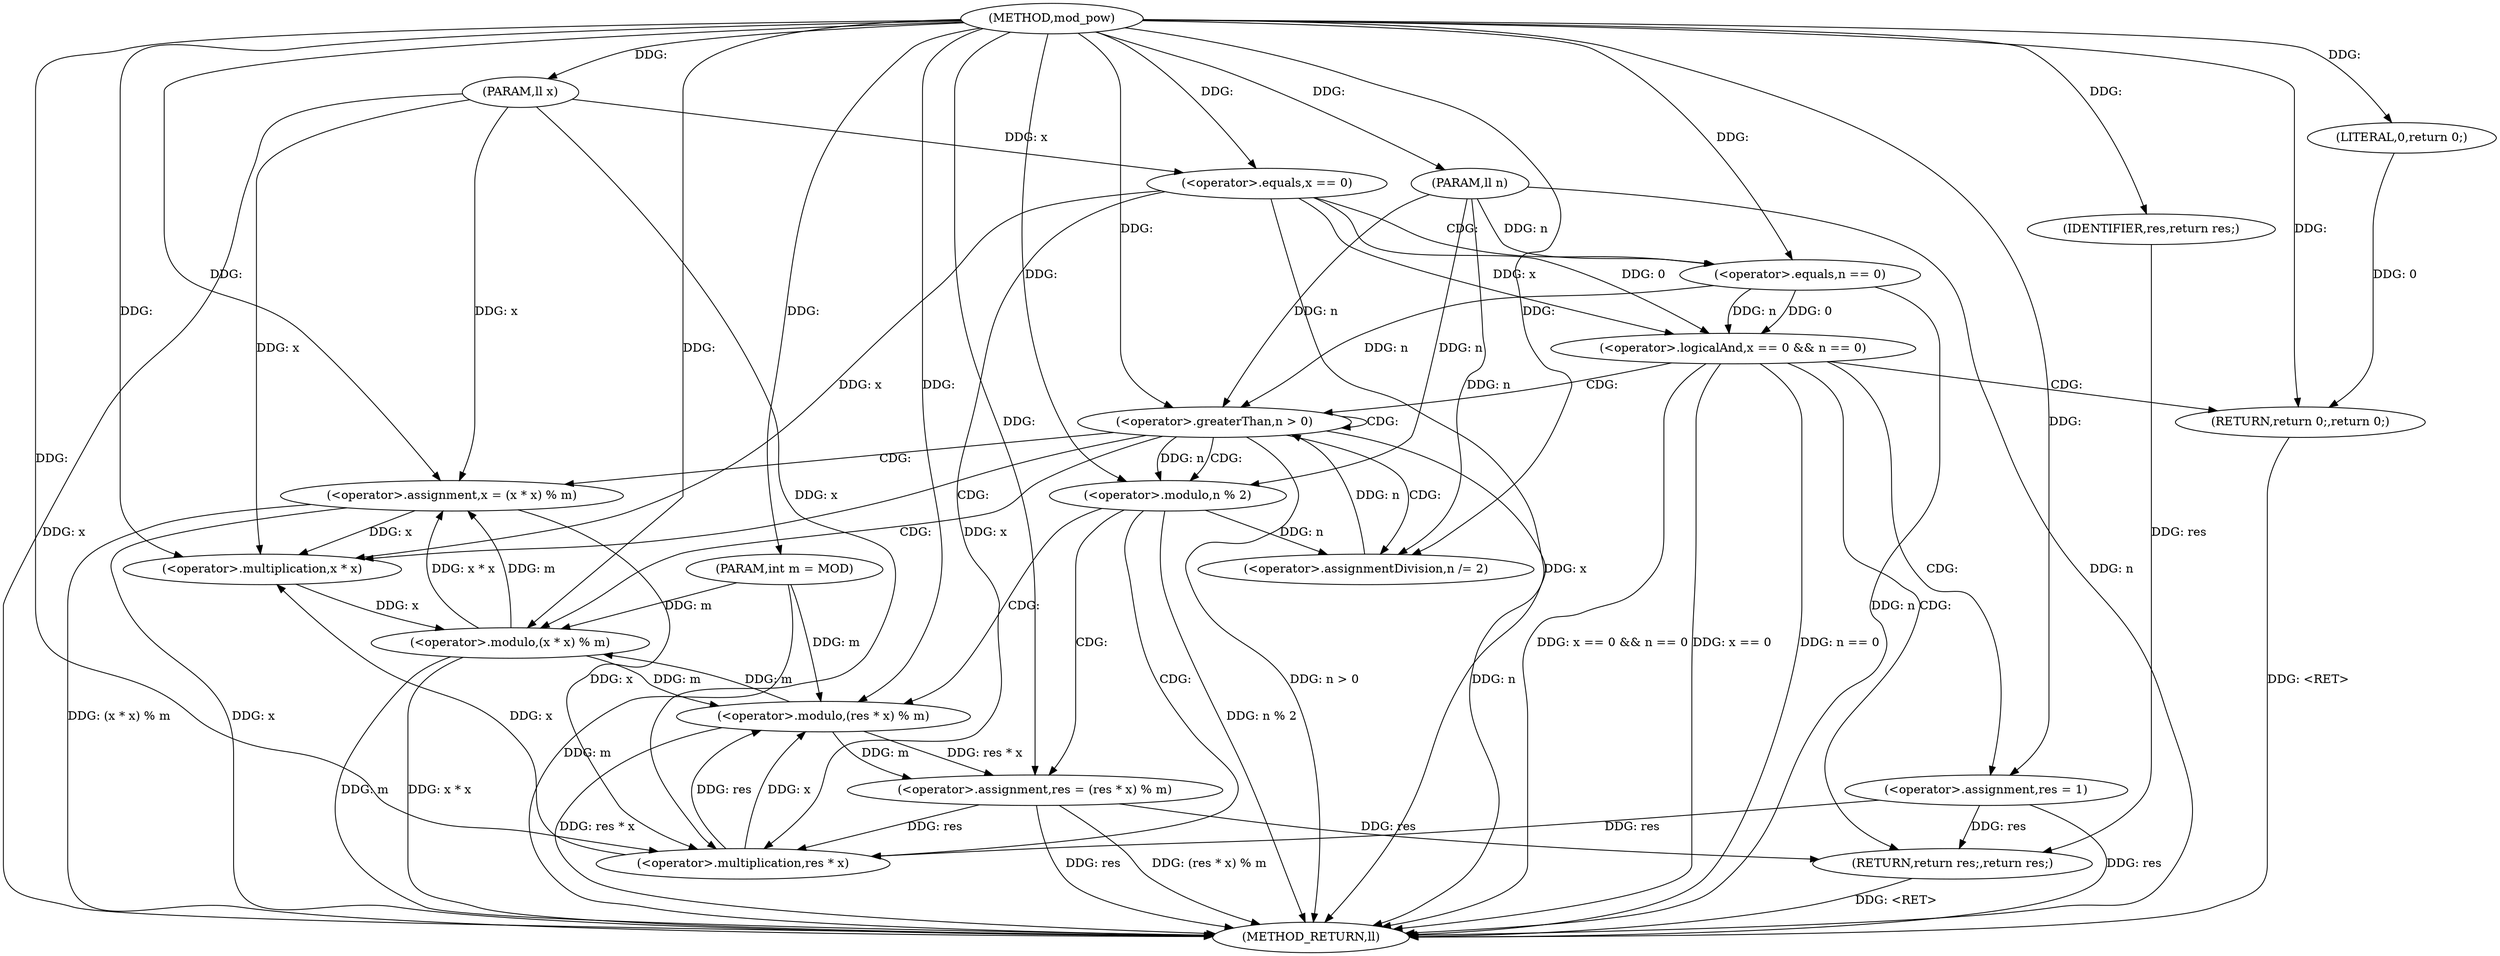 digraph "mod_pow" {  
"1000364" [label = "(METHOD,mod_pow)" ]
"1000411" [label = "(METHOD_RETURN,ll)" ]
"1000365" [label = "(PARAM,ll x)" ]
"1000366" [label = "(PARAM,ll n)" ]
"1000367" [label = "(PARAM,int m = MOD)" ]
"1000380" [label = "(<operator>.assignment,res = 1)" ]
"1000409" [label = "(RETURN,return res;,return res;)" ]
"1000370" [label = "(<operator>.logicalAnd,x == 0 && n == 0)" ]
"1000377" [label = "(RETURN,return 0;,return 0;)" ]
"1000384" [label = "(<operator>.greaterThan,n > 0)" ]
"1000410" [label = "(IDENTIFIER,res,return res;)" ]
"1000378" [label = "(LITERAL,0,return 0;)" ]
"1000399" [label = "(<operator>.assignment,x = (x * x) % m)" ]
"1000406" [label = "(<operator>.assignmentDivision,n /= 2)" ]
"1000371" [label = "(<operator>.equals,x == 0)" ]
"1000374" [label = "(<operator>.equals,n == 0)" ]
"1000389" [label = "(<operator>.modulo,n % 2)" ]
"1000392" [label = "(<operator>.assignment,res = (res * x) % m)" ]
"1000401" [label = "(<operator>.modulo,(x * x) % m)" ]
"1000394" [label = "(<operator>.modulo,(res * x) % m)" ]
"1000402" [label = "(<operator>.multiplication,x * x)" ]
"1000395" [label = "(<operator>.multiplication,res * x)" ]
  "1000409" -> "1000411"  [ label = "DDG: <RET>"] 
  "1000377" -> "1000411"  [ label = "DDG: <RET>"] 
  "1000365" -> "1000411"  [ label = "DDG: x"] 
  "1000366" -> "1000411"  [ label = "DDG: n"] 
  "1000367" -> "1000411"  [ label = "DDG: m"] 
  "1000371" -> "1000411"  [ label = "DDG: x"] 
  "1000370" -> "1000411"  [ label = "DDG: x == 0"] 
  "1000374" -> "1000411"  [ label = "DDG: n"] 
  "1000370" -> "1000411"  [ label = "DDG: n == 0"] 
  "1000370" -> "1000411"  [ label = "DDG: x == 0 && n == 0"] 
  "1000380" -> "1000411"  [ label = "DDG: res"] 
  "1000384" -> "1000411"  [ label = "DDG: n"] 
  "1000384" -> "1000411"  [ label = "DDG: n > 0"] 
  "1000389" -> "1000411"  [ label = "DDG: n % 2"] 
  "1000392" -> "1000411"  [ label = "DDG: res"] 
  "1000394" -> "1000411"  [ label = "DDG: res * x"] 
  "1000392" -> "1000411"  [ label = "DDG: (res * x) % m"] 
  "1000399" -> "1000411"  [ label = "DDG: x"] 
  "1000401" -> "1000411"  [ label = "DDG: x * x"] 
  "1000401" -> "1000411"  [ label = "DDG: m"] 
  "1000399" -> "1000411"  [ label = "DDG: (x * x) % m"] 
  "1000364" -> "1000365"  [ label = "DDG: "] 
  "1000364" -> "1000366"  [ label = "DDG: "] 
  "1000364" -> "1000367"  [ label = "DDG: "] 
  "1000364" -> "1000380"  [ label = "DDG: "] 
  "1000410" -> "1000409"  [ label = "DDG: res"] 
  "1000380" -> "1000409"  [ label = "DDG: res"] 
  "1000392" -> "1000409"  [ label = "DDG: res"] 
  "1000378" -> "1000377"  [ label = "DDG: 0"] 
  "1000364" -> "1000377"  [ label = "DDG: "] 
  "1000364" -> "1000410"  [ label = "DDG: "] 
  "1000371" -> "1000370"  [ label = "DDG: x"] 
  "1000371" -> "1000370"  [ label = "DDG: 0"] 
  "1000374" -> "1000370"  [ label = "DDG: 0"] 
  "1000374" -> "1000370"  [ label = "DDG: n"] 
  "1000364" -> "1000378"  [ label = "DDG: "] 
  "1000374" -> "1000384"  [ label = "DDG: n"] 
  "1000406" -> "1000384"  [ label = "DDG: n"] 
  "1000366" -> "1000384"  [ label = "DDG: n"] 
  "1000364" -> "1000384"  [ label = "DDG: "] 
  "1000401" -> "1000399"  [ label = "DDG: m"] 
  "1000401" -> "1000399"  [ label = "DDG: x * x"] 
  "1000364" -> "1000406"  [ label = "DDG: "] 
  "1000365" -> "1000371"  [ label = "DDG: x"] 
  "1000364" -> "1000371"  [ label = "DDG: "] 
  "1000366" -> "1000374"  [ label = "DDG: n"] 
  "1000364" -> "1000374"  [ label = "DDG: "] 
  "1000394" -> "1000392"  [ label = "DDG: res * x"] 
  "1000394" -> "1000392"  [ label = "DDG: m"] 
  "1000365" -> "1000399"  [ label = "DDG: x"] 
  "1000364" -> "1000399"  [ label = "DDG: "] 
  "1000389" -> "1000406"  [ label = "DDG: n"] 
  "1000366" -> "1000406"  [ label = "DDG: n"] 
  "1000384" -> "1000389"  [ label = "DDG: n"] 
  "1000366" -> "1000389"  [ label = "DDG: n"] 
  "1000364" -> "1000389"  [ label = "DDG: "] 
  "1000364" -> "1000392"  [ label = "DDG: "] 
  "1000402" -> "1000401"  [ label = "DDG: x"] 
  "1000394" -> "1000401"  [ label = "DDG: m"] 
  "1000367" -> "1000401"  [ label = "DDG: m"] 
  "1000364" -> "1000401"  [ label = "DDG: "] 
  "1000395" -> "1000394"  [ label = "DDG: x"] 
  "1000395" -> "1000394"  [ label = "DDG: res"] 
  "1000401" -> "1000394"  [ label = "DDG: m"] 
  "1000367" -> "1000394"  [ label = "DDG: m"] 
  "1000364" -> "1000394"  [ label = "DDG: "] 
  "1000371" -> "1000402"  [ label = "DDG: x"] 
  "1000395" -> "1000402"  [ label = "DDG: x"] 
  "1000399" -> "1000402"  [ label = "DDG: x"] 
  "1000365" -> "1000402"  [ label = "DDG: x"] 
  "1000364" -> "1000402"  [ label = "DDG: "] 
  "1000380" -> "1000395"  [ label = "DDG: res"] 
  "1000392" -> "1000395"  [ label = "DDG: res"] 
  "1000364" -> "1000395"  [ label = "DDG: "] 
  "1000371" -> "1000395"  [ label = "DDG: x"] 
  "1000399" -> "1000395"  [ label = "DDG: x"] 
  "1000365" -> "1000395"  [ label = "DDG: x"] 
  "1000370" -> "1000377"  [ label = "CDG: "] 
  "1000370" -> "1000380"  [ label = "CDG: "] 
  "1000370" -> "1000409"  [ label = "CDG: "] 
  "1000370" -> "1000384"  [ label = "CDG: "] 
  "1000384" -> "1000399"  [ label = "CDG: "] 
  "1000384" -> "1000389"  [ label = "CDG: "] 
  "1000384" -> "1000402"  [ label = "CDG: "] 
  "1000384" -> "1000406"  [ label = "CDG: "] 
  "1000384" -> "1000401"  [ label = "CDG: "] 
  "1000384" -> "1000384"  [ label = "CDG: "] 
  "1000371" -> "1000374"  [ label = "CDG: "] 
  "1000389" -> "1000394"  [ label = "CDG: "] 
  "1000389" -> "1000395"  [ label = "CDG: "] 
  "1000389" -> "1000392"  [ label = "CDG: "] 
}
